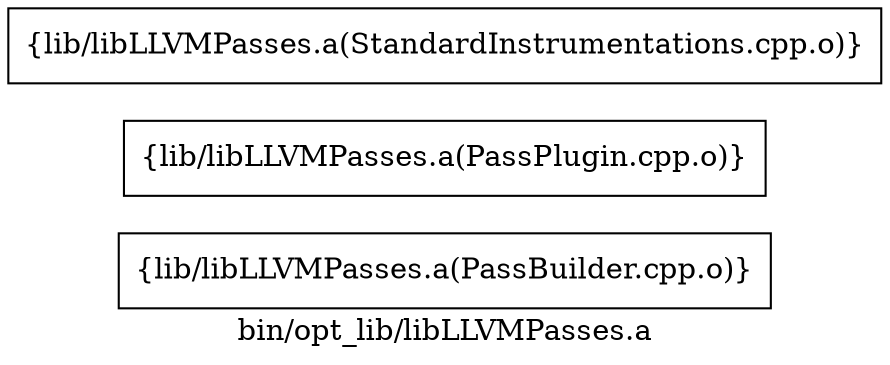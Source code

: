 digraph "bin/opt_lib/libLLVMPasses.a" {
	label="bin/opt_lib/libLLVMPasses.a";
	rankdir=LR;

	Node0x556ea26e2678 [shape=record,shape=box,group=0,label="{lib/libLLVMPasses.a(PassBuilder.cpp.o)}"];
	Node0x556ea26cd4a8 [shape=record,shape=box,group=0,label="{lib/libLLVMPasses.a(PassPlugin.cpp.o)}"];
	Node0x556ea26cd908 [shape=record,shape=box,group=0,label="{lib/libLLVMPasses.a(StandardInstrumentations.cpp.o)}"];
}
